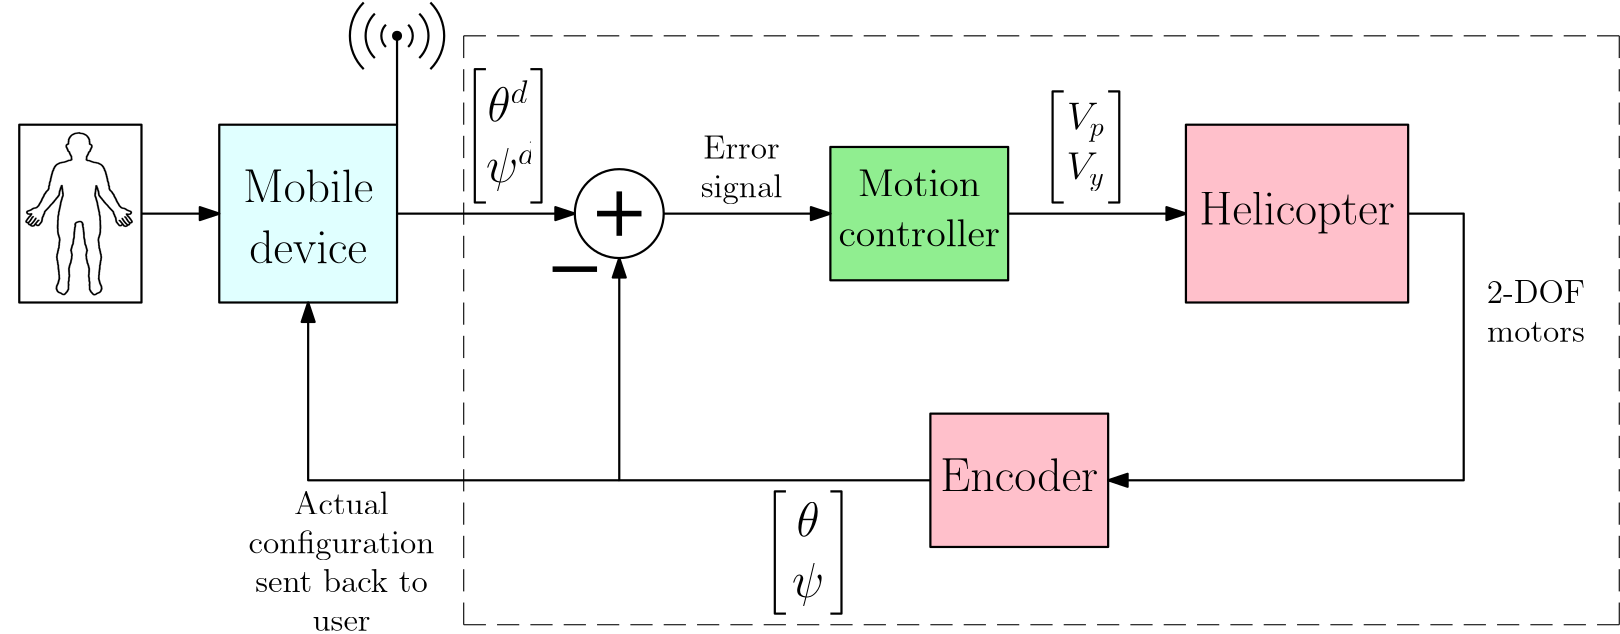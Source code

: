 <?xml version="1.0"?>
<!DOCTYPE ipe SYSTEM "ipe.dtd">
<ipe version="70206" creator="Ipe 7.2.7">
<info created="D:20181114183056" modified="D:20181116153949"/>
<bitmap id="1" width="576" height="792" length="24229" ColorSpace="DeviceRGB" Filter="DCTDecode" BitsPerComponent="8" encoding="base64">
/9j/4AAQSkZJRgABAQEASABIAAD//gATQ3JlYXRlZCB3aXRoIEdJTVD/2wBDAAYEBQYFBAYG
BQYHBwYIChAKCgkJChQODwwQFxQYGBcUFhYaHSUfGhsjHBYWICwgIyYnKSopGR8tMC0oMCUo
KSj/2wBDAQcHBwoIChMKChMoGhYaKCgoKCgoKCgoKCgoKCgoKCgoKCgoKCgoKCgoKCgoKCgo
KCgoKCgoKCgoKCgoKCgoKCj/wgARCAMYAkADASIAAhEBAxEB/8QAHAABAQADAQEBAQAAAAAA
AAAAAAcFBggEAwIB/8QAFAEBAAAAAAAAAAAAAAAAAAAAAP/aAAwDAQACEAMQAAABqgAAAAAA
AAAAAAAAAAAAAAAAAAAAAAAAAAAAAAAAAAAAAAAAAAAAAAAAAAAAAAAAAAAAAAAAAAAAAAAA
AAAAAAAAAB4T3JXrxdXOu3lbaZuYAAAAAAAAAAAAAAAAAAAAAAAAAAAAAAAMeYKPfzoE0rcc
kMfgNvEUxt90c2z2Qe8AAAAAAAAAAAAAAAAAAAAAAAAAAAAAACTVnn4oFB+X1AAAIVTvJrJW
AAAAAAAAAAAAAAAAAAAAAAAAAAAAAAOeKtKDogAAAGAm9Vg50U8HvAAAAAAAAAAAAAAAAAAA
AAAAAAAAAAOeLvDreZIAAACfUHTTT7FH7AAAAAAAAAAAAAAAAAAAAAAAAAAAAAATrxUSAnRj
H5AAAAQqsRMs+xAAAAAAAAAAAAAAAAAAAAAAAAAAAAAAm9I8BolK506KP6AAeIjtHjfRgAAA
AAAAAAAAAAAAAAAAAAAAAAAAAAABFaHqmfNzAAmVNkZlaPq+0AAAAAAAAAAAAAAAAAAAAAAA
AAAAAB/NFN7RXXSxTX6U0idt2H+gACYU8c/bdQtHN99nOeaLkme4mbAAAAAAAAAAAAAAAAAA
AAAAAAAxfv57PrsW97Oazsn6AAAAAAH8wubE9nPRH5JPWZF9SsgAAAAAAAAAAAAAAAAAAAAA
AAn+C1u3mSAAAAAAAAAB+Od+i54blkZfUAAAAAAAAAAAAAAAAAAAAAABictoZOegpjTgAAAA
AAAAABj8gOduiYFbz3AAAAAAAAAAAAAAAAAAAAAARqy89Fd2j4fcAAAAAAAAAAAlOf8AtqhX
AAAAAAAAAAAAAAAAAAAAAAfHn61ysuAAAAAAAAAAAAMfEb9zodFgAAAAAAAAAAAAAAAAAAAA
AmXp16iGwgAAAAAAAAAAAQu6TI3DO6NvIAAAAAAAAAAAAAAAAAAAABz1eYR0GAMdkZ2Tnorl
vqE/YAAAAAGKyusk0uPK3SplANI3fGE4rUQt4AAAAAAAAAAAAAAAAAAAA1jMwAy13wmbAEPu
HOB+OgJTSDYAAAAAANF3qbkwq2BxxcAPj9hzj0TO9aLcAAAAAAAAAAAAAAAAAAAeAl+bnXQx
+wAeOG0/STI5zx/U38AAAAACP2CKm+Sa2RE6JfD7gCD3jCHg2rn3oIAAAAAAAAAAAAAAAAAA
S6mc7FCpnw+4A+H3kBq1s0uoERpEb6JP6AAAAABKatrZhsfg7MSWu8+Vk2oAEBsGO0ItgAAA
AAAAAAAAAAAAAANM07B2MzoB5zXpR5LgZnE5jQTRbxMqaAAAAAAPl9Rzt0TA7YeaG9FzUoXo
jdkAP5zp0ZLyjeqZU0AAAAAAAAAAAAAAAAans0BMrb9e2EA/kL2rEmw0AEoq8IKNuOKyoAAA
AAABIdzw/wASkghG9bpz+dEsLmh5/QOceh5n+CrAAAAAAAAAAAAAAPxpBtU002nkzpG8eoAa
7k4EfToHGZoAc736DnQP9AAAAAAADWdAr0BOhQNa2Uc89AzvWy2g/MIvP8IpueVm5a/7DK6Z
YAAAAAAAAAAAHO+0ajTza8pOqKAD4kQosm6JAANW0XZ/MUUAAAAAAADnjoeHFt+mNyQAi9ox
BqtBg94AB8jTZjTvkYeqQq6gAAAAAAAAAAGCl9f5+Mxd5UKq/H7Gh75BTYqxgc8AASnYNFrR
lgAAAAAAAI1ZZ6ZraJ3RAADnm8T77lIA83pippW/ffDlcywAAAAAAAAAADXiabRpOzmjXLS8
MYq+T3Qi/c8V+Xl5AABDrDEbsegAAA/B+2s5IygAAGi71phjKNLKmAAYyOXPnk6J8up4I1/f
9E3w0f4+CoHx3bnXoc/YAAAAAAAAAGq7UOcfXW46VKe46nmtZiVWUwHv0XoE/QAAOfugefOg
wAADUZD9rkS3Wui5wbfmJXVAABq+0auafWJLWgABBL3gzzSfyVI80y81WMlH/R8D5dDePLgA
AAAAAAAAADUttHOf86NE91S2jDZkAAAOc+jOdOiwAADny+89dFjTdywxoVWhd0AAGtbLrxOr
NFbUAAAT/Qb8JHqPRXkIBZdi/YAAAAAAAAAAAAAAAAAABz90Dz9fz9AAef0YcjF/h9wHy+o5
+6B536IAAGr7Rqxp1ak9YAAAAAAAAAAAAAAAAAAAAAAAAAIZXtByhv4AGqbXqJplhlVVAOdu
hoDfT6AAaFvsbMzS9R24AAAAAAAAAAAAAAAAAAAAAAAAA1ifWbnw6FAA0zc5aKlom9gEDusc
oxsgAHOfQkGL79AAAAAAAAAAAAAAAAAAAAAAAAAAc83mJl5AAi9ogpXc74/YATb2fTFFOABj
o3deeDocAAAAAAAAAAAAAAAAAAAAAAAAAGJldB0sroAPzzpaJ4Wb9ABrM7tPOZ0aABAL/wA8
HQ4AAAAAAAAAAAAAAAAAAAAAAAAANDxWO3s2cAE1+2n1gzgAENuU1Nvzc6ooAgN+lZR/bpW6
gAAAAAAAAAAAAAAAAAAAAAAAA+ZAL1z70WAARih6z6igAATOmRk2Sha7sQA0ndsIaJVoZcwA
AAAAAAAAAAAAAAAAAAAAAABi8prRNbfHLGAAabrmW/BQgAIBf4gWj74rKgAHPXQvO/RAAAAA
AAAAAAAAAAAAAAAAAAAAxGX85Grbz10KAAS3N6DXjLgARuyTo2HZJvSAAeUgfQ3PvQQAAAAA
AAAAAAAAAAAAAAAAAAABzx0PAbkewD+f3AkR6Khl1AAGrbT8SRWPnPowAYDP6aaVZ5TVgAAA
AAAAAAAAAAAAAAAAAAAAACPUDQt0NqAnFHi5sVG1jZwAACFVzQ80b2BM6ZLDNbzpe6AAAAAA
AAAAAAAAAAAAAAAAAAAEy9/2xBTwIfcImVLNYDPgAAE8/H4+5QgIzZoQVLZcfkAAAAAAAAAA
AAAAAAAAAAAAAAADVdT3maFoAjtilRumw6duIAABNMnru3G2Ac/9Ac8nQwAAAAAAAAAAAAAA
AAAAAAAAAAAMVKahJi6ARyxw0pW0Y7IgAAErz/n8pRwIBf8AnE6OAAAAAAAAAAAAAAAAAAAA
AAAAABoGPw+/G0gQO+c9l49gAAAaPiN0mBagIFfZQUbI6Ru4AAAAAAAAAAAAAAAAAAAAAAAA
+f01Ej/RUjsAA526J57OhAAAAYCbU6XFrA1baRELfzr0IfYAAAAAAAAAAAAAAAAAAAAAAACd
0TVDB0eL2gAc/wBoi50AAAADFSmvwQ6Hfz+gEOrMRvR7AAAAAAAAAAAAAAAAAAAAAAAAPn9B
zxS9rlxYP1z/ALMYvdNLtwAAAAiNu8Jqu8c5VQ3ecaDsxj7j5fUAAAAAAAAAAAAAAAAAAAAA
AAAAAavrlLHn9AAAAAAa/PrCNd2IAAAAAAAAAAAAAAAAAAAAAAAAAAAAAAAAAAAAAAAAAAAA
AAAAAAAAAAAAAAAAAAAAAAAAAAAAAAAAAAAAAAAAAP/EADIQAAEEAQEHAwQCAQQDAAAAAAUC
AwQGASAQERITFDVQADBAFSElNCQyIiMxRoAzNmD/2gAIAQEAAQUC/wCxMyWzDalWz09ZSDnp
Jifh5q2uYTCsUKSr/wCBOmEDm0Nzi0gdWY7aGoERrL0KK9l2ujVpK1x6NgUakj1xJLUtjz0+
UiFERh8sThRWocfTZRKJbFaJdBL89dJm9dPhYaha7VBxEn1yX1Yvztj7602lprXbGEOiKPn/
AD87JR1Fg9g+3zQ1KXnBHzh00gdgZlyWd9gnjKhoUh9NlwZbU2P5sglUs/EhR4iPZPhY2YNJ
dVib5s6y5CNDZPWQfZtU3pRtJYX1fm7lEy7EpUvOcezapapBMBFzDF+bnMdTDHS3RJCBKRNi
6yxNkayObyRM+ducRKotKkcUfXcJHNKV6C3EH+dnxky4YuQoaVxnfjTNkJiRBzCyZXz9wh4Y
nVpxToXTdn1JZpsLlxvP3n+tRcwsNpvC086sdj86QOw4fqTZJ7ju+aWkAYKh4/Tbx7z6x5uZ
AbH2reuLJZlN+XznCcS7NDZckWmYv0+QnkPUGtzH8jA8Uf63ewuDEcURq7bmXoc8apizTmkR
bW2pUApEneUIzWoEYiVlk3BNacd9RAcCN6SnCE+5nG/DwqA7iRVoq1zxssW8HsiuPGcZx5B1
xLTZWa4UnhRDQ5r4SsYViyg0sIqRTOFeQuMzlQabBwtz4i04WgtFyNJjpKZkLx9mfw+ZHRUw
4XxblDw5CpD2ct+OLSekHV6HicT+MQipmwxb2R5fx1yf5YykM7mfj2lnlGYD3UQvG3V3Kp9a
j9OI+Pdo+d9Pdy4I8aa3yDjDeGWPj2uPzhFIcVzvGPL5bIRrrDPyCDHUwqy7lk14w44loTTm
+Mt8lv8AjHfGXd7cxTIuG4XybZE6cmDfzIE+Lu379fRhAb5N3bxyKd2jxZl1ycZhs9PF2kXs
x4ESfK6/3iryo44QamfUNFuj5eF0qVnDvi4+cKsmi5yuXCaXy3UZ4k+7ZHMNhsfbIyViZA2l
O203u3irBPTBgVSL1BXRcH0ulCUfMdQ1zLo73bk5lAnkfjqY8lQ7a83h1mM4oYWacS614ibJ
RDiuuPlyYke2NjaEcRAvdEcJCvu80N7t3cxiILjdRU6e/lspos4bn4rJbo3vEW8lh1ynweVF
0THOVDqyOM3efVOcysR7t3dzmXWkYVXwS+Sb02eB0U+ukMToPhp72I8MLD+okkJwhOizTkxB
1KazmfduH6fSu1+7de6BEpQIlZ6I8w6h9nQXgIIwwTq4hrw1znbkUyFws6H3UMNFZSyhMPAS
PhXCRzSdcjdKJ927RvvTpPNG28bzEVAlhtWmyQ+jJg5uJw7wjq0tNry6WKMNJYY0W8jzHaqI
4cenv5pzGN2PdsTPPD0t3hIrThaDYxYyTXSPXwdFohdWNqE3kTvCWqbiMNpcfjm6LCR+nwgQ
5ZOYlOEpMPdOMqsfqC/vOo5jUBSx5r0WgoIQoUh8QRjvJkMbc/fExPQGYr6ZMfwdhnfUCISJ
0Q3bIeRHZlSJJecHg4HwPVzd4BlIYxhj37TH5Bge7l+B6t41TyasWW09oukPeimzsZZ8FZpv
SDKlBxJnbc53YsRdU5+sB8xE7LwvHFUk4SF9+7oxiRV1YUE2WEUsfIrRjM1O2QyiQxnjFF2H
Uvs+AedQy0XIOFpoKF0A7bbiXA3UxWHlbbY5zDAprDA737oxxwKS5vi7JDKJDBCK8IICJySE
LbcoOc+qoWwnHzpsxiE3LtbnHLITiSq0GzE0HCSR0QVCdLT2GkMM7Z2cyzuMbse/ZG+YGpTm
6dtOjMEooma6KntOJdb2KxhSTwhY9+HZ5bKR9kiyVYzjOPkrUlCSNkix/UmRLLyxdbYj4Yjs
saJ0puFFfckGSQke2Oi7ZTvIi1trnGvgSG8PMV13kGtFpD85NZL9G7tzjfh8IOeyZrzkNAU8
5ARAIRpyfkE5z5SZAqzy/UGBGgp02mcqSRronA9jRZZPTCKS3nM74M7OYh9teHG9FoEdK5US
KpLGklXY0rM4RNH+qsXddkfHVh4QVTaYWcRLQ2/K0PuJZZg8U45pufaaT+h8G44xguM7boLt
c4XVJGGC+h1xLTTVmgLcI2GF0dSYW4Y+OTFxiODweKNaq0LqiOi4v5aG0uJvVpu7v3qDHKE/
BurWUzq09zw+k1GUPKwXuohbZTOJEeSyqPIh1jqGRsBkfH+POkohxf5RcgQkYBQKguY7I4k8
Wy0S8ySoSF0A7Tce7iW8NDPg3VviH0rOcwNN0h5UimTMuR9s8yRilC8ZJiHWiqocn5FrI9TK
r0JA0e+twsVeWyKGB1SJp71n7YGoS+c1XHu47t/wbl2mk/o6SbKZA+pK3GfUvj6UCVejELRA
TKgVIhiNKtA3pJVXJdZE+MemZgja3A68hbyX2p0DhRbSOJEitRUQBk0tNnTEuvMV+qN8wzqs
6srOR2+VH1rWlCVnRqFQyEWZ7FubysNR153aVpwtAtWIxu0S5USNXTrjsm2QOlm1mfibAPws
jycR1o6GiPOiCqFYWj4tlhuTBkMjLHpDjnSss8SQLh14ZkhLthPmrqQzlN28lvzToCmmtVj7
9rsBb6c1vnlnmarKUiXGkh5wmZifB1WfsdG/vqssRcQoDnpJQLAOyOnQHmzwdhx8OTnMMnRU
SVKETJkh4pOiN5aifGPD0S4Asm8MzFjyjE4o+2DFR1ITImH4rYwLAWUnoThCdVgzxHNdhcy6
ZGMMx4Xq7Jx0VJkZ12fsdHz/AKuoxASQhDZTokkelQHhY2YuBMNwEF4Igo8KeluuFisIdFhY
+QUBRZjbjM4U+iPPJuya424NTV52ViYCB0TWS+5vXZeH62yhLTPq2t4WFo27fqsnZKVn8jrs
YRU1bYAitZWv8kZDKTYCIkWWXljQsQevw03OEndcNrrTWwxH6oZUHMpMarBu+jUruntPRmHs
oSlCfD2PvuqQrKI9aRl03sdxxNV5WWDmqz9jo+Mc3ydk76lWFJ0mHeQMp6MqLbY6+mParPn8
HRv7+Tt6cJMCV4cGabRncEpH7e01/ibR/XTc1YwLpCMdN5O7R/tTZGHB2m19ko+NFnTwm2//
AB6bo/xzatHwwI8nZWuaFpknDU/Tbl4SGo39dtq74wrC2NJh7E0u2jDbfk1Y3pCZVGO6bvI/
xprWUCtt0a4SddfxID6JDnJj1lvmG/Kjc5kn9N17mCRyw+27t74lLz+K0Ecbx9Rcwgz5Sc5l
mFU21LN6bXnebht4Zibbi3xiKOrPJ0hFZjHPKFu1UrumhWcJS+pRQsnG5O2yNZeDU6Vyp+n/
AJT5Sz9io7eMyNFkdyyFpkbmT9GcYziSlYwxpOI6c35S4ScNDaOhWEaLs/jEWlM8MDTcGeWX
CPYfFaLRjODkKQmVF8ndlYzMrTeEBtFuf5pYG3yhOm7NYzFpT+FQtF3aT6qGd4fydjzxHIzK
Y8fRdGOCfXHeaG03d3dHpjGEQNFuj4dFUdWd/knF4bbY3Tjmm7tb41Le4xum6vcU+vN5aC6D
bWHhNQeS0W8kV7XTU4yX023KMBaNqtPfWMISxpjIw1YvJWTslJSjrdN17XSU4+m6bkhKS4nt
ekqnknPJGE4WKpndtN4d/wAae3wB9N2bzidXXcuhdOUYdsXkpDfOjh1OQjmm3L4jAlnEcbpu
jHHCpK85iaJbvIigm1yzfkyHHFP6M/bBBxMwylOEp02dvmBaU7hM3Qfd5IelJz9S8nZ05Qbh
v4kxdp19McTUo6Xyup5tLzLG6Ac0Wx7DYej4zv8AJ3bGOsr3Zdt2exiHSmsJha7aylouGdw8
K23j9enJxgT5O74/k1hfGF23R3iIVpnLIbXd2s+qc7xi9t4X9qj2byd3Z3sUxzKhm2493Cq4
hWu6q/gUn9HbdXeKfXGsshvJ3FGVCKO5nLO2543FAP3D67v+pSsfjtttc5hkfjKYHk7R2Kjf
77bvj+ZX+za7v+tT8fiNtm775Q61h4PSs5+p7bw3j1Uuy67xnPNqzfLC7ZyVS7B5Qt2ul5/K
7bq5vm1lvlhdd4b9VFzjEbf+U+UNuYaEVBrKzG24d4HY3D9dzTjIukfpbWP4xrylzd4RtIYx
yttod5xmEnKIeu44/EUhzHK22djkGBzvOgeTujyVz6yzhoPtWjDlk9g23h0RS+6bbuxjCqg7
hYnyTq0tN54ypdtCW29s5WY572D7nKDUpOfqW2yROqFVCXyCPkrU9loNSo3FJ0KThyyewbbw
4IpfddBJnI4uyvmM+Ruqt0Ck4/haMf8AtHsFu10vuui4Y/Lh18wX5GzRepFUyRwT9paZ0MCv
x1zDHsTGsvww8pQwpj742l3FzjUNnEaL5FxGHGycN0SQG2OM/hOcKx6sxbrXKlCzGg+zb4fI
IVkqmXH9KzhKTlgZxHqw5Umb5OdCYnMkau836EFXhT5ay4ejVcXmXJ9qbGbmRlpfEE27LCzE
nTpZaSOq7rnqMw3GY8qSCRJ62qm0l5hlEdn2y4tkm0ipyOMSJYGp/wCnf//EABQRAQAAAAAA
AAAAAAAAAAAAAKD/2gAIAQMBAT8BYR//xAAUEQEAAAAAAAAAAAAAAAAAAACg/9oACAECAQE/
AWEf/8QARxAAAQIDAwYKBQoFBQEBAAAAAQIDAAQREiAhEyIxMkFRMEJQUmFxgZGxwSMzQHOh
EBRDU2JygtHw8WODkrLhBSRghMKANP/aAAgBAQAGPwL/AOicpMLCU+MUlZftcPlAsKba+4j8
4S4ZlxVDWyVYHsj00qlR3pVSAlRUyo8/R/wKwiiplWhO7pMFQDj69p2CKzvpXNwNAIBblmUq
GghArFXpdlat6kCsUDJQd6VmC5KVeb3cYQELJcYGltWzqhLzCrSDy+4+5oTs3xvcdVj0CEss
JokfG8qYaT/uUDZx4sOn0DmCug7+X2pRJ1c9XlBmVD0jujoHAW2xRt3Gm47YbJNVozFcvTPW
PAQltsUSkUHAOLVrNEFPfSJsbKJ8+XnG1HXmbFfxU4GbSOZa7sYeRXNLVT3jl3JtgLmDs2Dr
hhymep/KGnXU8DNpSKktKA7oL2Tt1TZpWEvMKqk/Dlx5sqxXMZOvbSAJdpCMKVpieCefl2w2
8jPw0HfD7Vcwt2u0H/PLjqq0Kl5VCu2sMv6LYx6+CKE67+Z2bYff+jCLHbX/ABy4iZT9Fgrq
MPSqlYJz0jx4ItcRnNENNqFFnOVy48zz0kRbsZwzVoMIfa1Vb+ACnalStVI2wi0K5Ry2vq0n
l5uZSnPSqyo9EPS5OKDaHVwGTGhpNO2GlBAyzibSlbeXnWFaFiEKXhZVZWIqNF519ehArCEr
NStVpZ/4Ah9Oh4Y9YiXUs1OI7jel2RqrJUeyFTatZzBPV/wCT/H5QhI0oUpJ8fO9KornBJJ/
XZEt+L+48vEW8q5zUYwSysNI2JCQfGPpH3PCEtOUyhNpVLzUywgrspsqAjJtlK2xoSsaIpPN
pSOc3FuXcStPRywSo0A2xZaSt7pTohWRQ02NmFSIDbjrjn2EjT2CAX6Mo6dMVbTad56tPAlS
5VhSjpJbEFckvJnmK0RbUh1r7afzgJVk3KbVDGKTLBQN6TWKMOZ/NOB5ULrx6htJixVQbJwa
R+sYtz9WkcwaTGDAcO9zOgJSAEjYOFodEUXKNfhTZ8IJZccaG7TAUQqgOa6jRCWv9QxT9Zu6
4qMRyipbhsoSKkxaANNVtEA4LmDrL/L2MhQBB2GDNygo2NdG7pEfMn1YH1ROzo5RTLpOe6ce
qFzbg1M1HX7KUrFUnAiFNoJok2kGGn08YfHlB8pXaQmiR3fnDTCOKMTvPsyZoa7WB6QYmWSr
AEKSPHy5Pfe3Jw64SlzFCc9Xs7jC9CxDZXhZXYXyelra6vwiZeI0kJH67faHsKBdFiGHRx0A
8nMt1zUt1p0k/tDONS56Q9vtEvM7PVnx/OLKvo1lI6tPnyc+m1pcsgw22nQhIT7QsjS2bcTL
Vc2yFcmrWeKCYZC9qravH2l5nnppDI2Kqg8mzSlGmYU9pi1zGyfL2pIUaZOYx/q5Nl2AdYlR
7IXMnWdNB1D2ouDVeFrt2xLOK1rND2YcmMe784lbO1NfapZzjBRTB94eTHRTOt5NI+ENMjiJ
AuPvClUIJHXDSzMOElYrncPMOt66U1EMpeeU42tQSQrpu206WlWoelToItjkxBGIM1/6uolk
6XTU9QhC+aawDvHDTNdosxUQy/tUnHr23Jv3SvCD7o+XJa8fSuApQPOEqOqyLd0IT9EmyYl6
imUZSuJZxWsptJPdwwTz3APOC/T6WwD2ftC2q56F17Li21aFpKYSVaWXLKqbRthLjZqhQqDy
S4+5qoHfH23VUSNiRGSbNonFSt90Wji87DFBROSoO8xKKpSiLPdhw0u3xlLtdw/zE2mmIcK0
9gEZPY6ml1c5L0tpFVp39MfN31H5uvR9k8k/M2jmoNVnp3QqaWM53V6rr7g0oQVfCGK7Kn4R
Jfj8osnQhwpHj58NLNUwSi13n/EMJOhVqv8AUYlvv2e/C9abTZZcxTTZABPpms1f58jvOlQT
ZSaHphLbhzdZUBKAAkYAC6439K8CgDo2w87TMS3SvSTDGi3lcO4w774+A4Zr3I8TEoEaMmDD
irPqn7YT0VrCHWjaQoVBuqaVgsYoVuMNCtnOya+R0SaNJz1+ULm1jFWajquqcdUEoTpMEoqQ
TYbT0Qloa+lZ3mA0DmtJp2wyOMv0h7eGYmho9WfH84U0o1U0r4fqsfPWtKRRY6N8Kk3lAJOK
K7915VmthzPTDbnHGavr5FUteCUipj+I8rDohDTYolAoLok2VZqPWde6ETz+t9Gnz+RWHrHq
U7YoOGmBSpSLQ7IcRz0QpKxVKhQiBQktKxQqBbPp28F/ndUUJq61nJ84MurUe8eRS3pW/mDq
2w6+U5qE0B6btUeuczU9HTFXK5FJq4rf0QEpFAMAImXK2SEGh6dkJUfohlOHWg8YUhsE2Sh2
wrvofkUyrW0pO4xUpIUk2Vo3iEOtmqFiouUMLspNGnagdFYbeb1VivInosWkZqOmGmiM/WV1
3FuumiEipgDFalGiEboQzgV6VHefkQ2FUK3NG8fqkTD+0qsd37+wO00OAOD9ddYl3VGqltpJ
66fImbYTVSBRwDdvhEm8oZFWrXYbrU2hOIzF+UKk3FZyc5HVyGsD1juYnzguuJq2yK/iuVOi
Cyyf9sk4U43THzmZHp1DNTzR8sojjC0fCGyBipSie/2CVc4ykkd37xL0OioPf8pdaB+bqOB5
p3R83mD6dIwPOFxbToqhQoY21Yc7xCHWzVCxUcgqcdVZQkVJgWUmxqtohDSvWHOX13PmbKs9
WLlN26Pnj49Gk5g3nfcWAahCQnqiXbGxA9gae2oXTviYbrqqqB8q2nRVChQxQKIIzm17xCHR
r6FjcbiJxtOgWXPKEyL5p9Wry9vtzLgQNnTH+0YQE73MYsLWpddDaBh3R85mh6c6qebcKsMs
rBCYopRprOLhLTQsoSKAXHKCpW9ZA7aRQaPYJjCpSLQh5umsivdcoMHkYoPlGdUJrZdRCXGz
aQoVB+UpUAQdIMZRoEyxOaeb0RZfSl8bzgYCHhkFfaOEAg1B9qKlkJSNpgpl/Tr6NWE2quOa
EpSNEW5uj7m7iiDkGW268xNLi33dVPxjAVccNEp5ogNN4q0qVvNx50ithBVEvaqQDb7h7C40
dC0lMSxNaFVjvwuqnJYekGukbRvj5vMH0C9B5puUOiCVSyQTzcIW/LqyjI0jaISy6nKS47xF
Zd0E7U7R7SaWykmiGxAVOOBtPNTiYpLNhNdJ2m8tkH0TJsgdO2LbuMwsY/Z6Lr29z0Y7Yfc4
obs95/x7E6unq37YHbWErTqqFRdM1Lj0CjnDmmFy7yqra1TvTeUtn0Dh3aO6MotGYPpEGPmk
0tTloZij7R9tlWHSIxbfB6h+cIaVLlCVmgVardW4vVQKmG1Walx62odtTeR70eBh/wB55exY
DS2CYlfdJ8Ls0izaJbNB0wkK0Opyf67rqnHDRCRUmLJyqBzlJwh0S68q6RQCyaQhxIzWgSo9
lPaE5cEKToWnTAUiYWVq1UKEBah6NnOPXsupbSaF1VOyHZtWzMTelmdmKotH6RRV7Ey7sUin
dDFdKczuvLCcMcogww9z0A3HGVaFpsw4y5rINDCXfnibCsRZRWA0yOtR0q9ocfdOakRz3l9w
hEjKf/pWLS1w444txTFNKjtizaFrd8q0g1Q1mJ84baOuc5XXe/liJVKdGTHsTTnNcp3w8K4B
zyvNTieJmK8oclVn1ecnq/XjcdBXRKVerIwpCP8AUZFJLozXEbYSw6r/AG7h28U+0/Nmz6Jo
49Jhc9NYLUmvUmKgZzqqAbhBIACGk4DeYadtErt21no+SphlKsUl2t/+WIlvdJ8PYh70ecTH
vPK9MNq0FBhGOlJ+R7I+tsGz1wEzDii24bKrR0dMKdSn0zWIPRCpd00be0dCoy7Q9C6a9RjI
uH0zXxHs7jiNc5qeuLTmLTecqu3oj5kyelz8oVOOJ1sG+rfAlmjVtrWO8wucmM1SxaJOxMHI
OPJBOY22YLk5XLBo1rDZIqEAqvvgnRQDuhtvTYSE8BaWoJTvMUM0OxJMH5s8lZGzbwCiOIoK
8vOJtviiyq8UnQRSGa1ol2zDZlCU1OcoDRAl51dq3qL6d0Zdv1b2PUYyThq61mqrtEHJiy2r
PbMFDlLdLKuhW+KqGc2qysbxCVJ1VCo9mKGRVaVW6b4cbYVYtaQRBKicmDVxcCWlqB4pokc0
b4tug5BGKjv6I+ZsH0aNem07o+ePJz16nQI+ZMnDS5+ULm3MMoLKB0X5nrHgOACW6F9ejo6Y
+kfV8BFXXW2zu0wnOotOcladsNv6CcFDpvzP4f7hE51J8763OI6baVRVdMonNcEWmqhlecg7
uiFS759OkY9ewxUii2zRQ3iEqZVjrIO47oVZFlYwUhW2LeTGVXgEoEMtq1koCT7O9YbTlxnJ
NMYeyQBtilFbDvg6VKUc9Z2QiXlfWqwT5qhC5hJWitSN8ZSWUC6oUSjmxnk2BnOKgJSKJGAF
+ZpzgPhwEza2Ksw0iWoW7NQrndPyMLs4hyleyJiWOj1gvzPZ/cImx0J876mjr6UHcYqsEWTZ
cTHpnAoOYt2cTWEPt7NI3iG5uU9aE1H2huhQpVB10GCpKc51VEjdAyDSQqlLW0+0uKbQG5g6
FiD6xlXOToMW7Lrx0W1aO+GWm1BL7elXO3xRSmgnfWA0jE6VK3ngJiv1x8eAmrGio8BCG0aq
QEj5FqP0akqHh5xOb8zzvzXUPGHh/C8xwAflbOW0KB40WSxZ6SoQ0qXBceb9ZTjQWmXLKeao
VpBOKlKOe4dAi22FKc5yjyO+V6omDX+rgEId+kdzvlmGt6ajsxhKRoWkg35q1osw77k+I4Or
zLTh+0kGKISEjcOSJnrHgL7ixpSkmGTuqo/KsDSRDApjaKDfmfw/3CJs7aJ8+VJnrHgICkmo
OIvTK9yDFoaEoNbiVLGq/iO2/M/h/uETnUnz5UJA1kAmJVSdGTF5/s8YmD9jzuTJ/iVgdV5C
dpcETLnGKwOVJeYA+wTC2eM0r4G891p8Ym1fdHjcmOw/CE9V5pkH1aanths7XM88qTFE1Umi
u4/lC2D9MMOsfo3lg6VqAETn4fO4/wDh/tENqSapKQQbz7jQqFqonp2QlCMEpFByoREuCM4O
ZM+F6Xlv5h8PzhSyPWOEg9H6rcbWE4Lb07z+qRLkYWBkz2XXXaVsJKol6ptBNVfDlZlaU6z9
unbW817oeJiUA+rB78bks5zV2e8f4hfQ6fAXZoDTkleEJB46CkePlyrMOp0obUod0NFOhAUo
91PO890BPhDLY0IQBctV9WsHy84m01zQpJvS1pOcHLBHXhyrOe5X4Q77k+IulR0CCRWrzlB1
QBuuTATpGd3QthWh4YdYvf8Ac/8AfKsz+H+4RNO8ZKQnv/a7MlJoSAnvMOPnQ0n4n9G7Q6IU
E6WXKjqvTNk45S3Xrx5VyHGePwGMTblM02QPjdYY4ylW+794eepi4unYP3N639agK8vKJVYN
cwJPWMLsxUabJHcIafToWmvKjCQcQjERL2eMLRulP1SQmJVIFMyt6XdpilVmHWdqF2u+7LPc
bFMJx0LPKkzQ1xA+ENso1UCl1p0JoHEYneR+hEsdws916Wa5yiru/eHHqZy1U7BdLm1og+UT
aa4Zpp38pqWs0SkVMJNk2Xn7RT0E3pZ3YlZT3/tDjRVi2vRuB/RvNNVFEIr2n9CJVKtNm13m
t2bSfqyruxiys0yiCkdfKc37pXhBJGq2SPhect6SpNnrr+VYnfwf+r0z+H+0Q2GvVhIs9V5t
tGqmaoP6uU5rqHiIfUTnhGF5r3w8DDyqZxdpXsF4EaVtgn4jyiT9yjwvP2FfS1r8eU5sKFRk
lH4Qv3R8RelWgreojw84tV9Ysq8vK8w5xVN2e4/5iVJOITZ7sLxQvVVNUP8AVym60eOkphlH
GyuSUO2l5QrqpAiXbTsReae2tqp3xMI2JXW689SuTQVU6hDKtJC8qo/HlR5fGQ/lB31F3GHV
IxStyg6YCRoGF5+vFoqHmycVowuzaqVzLPfh5w8qmaGqV7Ryo+SNahHdDTw46a3JlSzS0goH
WYqv6JNsddRfW2vVWKGEgrzWX6FXQDdcQdLhCR4xNmmGb58qS52lESv3bjDO1S7Xd+8PO2c5
S6V6OAJQKZRIWeuJVQ+rA7rkr94xaGlSzXlSWP2TDHRUfG423zEeMMA6VZ3fwEs7xcUwUfVr
IuSqOswn755Ul3uaqyYWk6EOEC5/LESp+wOAZG9yH/eeVxpvmor3xLgihULXfypUaEuAmJpr
YCFd/wC1xB3tiJT7nAS/34dO9y4sU1EhPn5xLJUKENpHw5Umfw/3CJz8Hncl/uecSv3eAlvv
GK71m5M/h/tHKs2k7EFXdj5Q8NmSPiLkq5xsUw395XjwEqNlDDOOvVVx1tSsVzGTr205VnPc
r8Ic9yfEXGW66qK0iX+1ncBKu13pgJtVsKI6rn/c/wDfKs2o/Vkd+EBX1aCry87n8sRLU+rT
4cAlVMQ4KRMe88rjeW0tvi12K5VQ3XFbmjoiYf2k2LjtOJREMJUKKCEg93AfzBEy1tBCrjtN
DnpIl3CalSASenlRptJxbRjDFNK843CheKVTdD/XwM2lX1ZV3Yw57o+IuS7+01RFi1UoUR1c
pqcXglIqY+0+53D9oShAolIoLjy0kFSH7Y768DNqpXMs9+EOq2BqnxFx2gz289MFlRzXhTt5
Tcs8chEPTBGoLI6zdKFiqVTdD/XwM2FaMmVd2MOe5PiLqw3hYXaR4whfOAPKTKd7kPn7fld/
7n/vgZz3K/CHPcnxF2u9AiVV/DHKTlNZr0g7IcZKgEuJ+Nx1/jAUT1w0quorKrVwL7Q0rQU9
4hKligBybg6IqLjoTiSvJoHwhpkcRNOUlIXilQoYzSQAbTa4SiZ9C7vOqYBSag7R8nzdn1La
tbnGC64mi3jXs4LLJGY8K9sJll4PtJ/qHyEqIAG0wtmRXbdVhbGgQmYVg0ya13nlTJzCLQ2d
EWpJWVTzVYGChQUWq5zZ2RkpJKklYopSxogTDyfQN6K8Y8Gtl4VSr4dMfxGlVH2hAccKg7tb
AiznqB1WkQFzq8kOYnEwlplNlCeVsosFDvORFXJlS2+bZp8YS00myhOAHCAOEpWnVUI9JMNB
G8AkwcnVbh0rV/8AHn//xAAsEAEAAQIDBwQDAQEBAQAAAAABEQAhMUFRIGFxgZGhsVDB0fAw
QOEQ8WCA/9oACAEBAAE/If8A6JShWE47gZ1EsrT2j5p6xtBnupmsMxacEZUQM2rPRHzTnigB
5UIklx/8Da6m6qTqhd8uBwo0y15nRXayv+qc8aRtREx1UqVtY7qU8B8Y9jOnuxGM9jhQEczp
ud/r8/aeDFZFRpxxGHwBXfYdau/aR0SLcBk76wUP4L5evlpETX6etFPkhJg/P4B4zxH0a1Zq
e8th2j14yTXRaOLQPwAVeLiF5prrEx68R1vbgfwjsAT63Kipcg1SDy+umjPM8HX4VASiM2PE
x/C7AWGbOsPF3YgUZ7VmcAZrR3+uXKUCyLfQiokpIRznF/Ec0FzgC9mGE4UVcSm4B5euF9QE
3+B8UcLKUaYHv+LUcHdC7pbnTIOa6oP1v9cMWV/Q31JiD6nL8RrRtJm5/HKoxeizl9cJYGFn
WLPWphxtpkzN2FS8aGIcz8FwJs8vYrItMYXevBBAQC6sJ5+aPBi29j3O/wCCIaR8y77UOADN
JvHr1p+DOjk9aI9lbtg/d1ASCiRNrHAsNXIpgzT9MWgAAsHr5Qg5HCnyVDqSXcgeNpt43w2R
5oBt3hFv38f+AF3KaZKebM+wbSDWbaCkeVdn68JNgf8AU4VoxMDzFMKuIjL2FMUkZQXLoG0Z
Hg2UJUY5tYckLJwwjVy5wNtxFa1cUvDj6wZQUqYApREN13UgEeLuzbtT864QugvUprxlPTVy
8UN/k0oBgB+B63StXnFSWa+JyuVWvPB2Oit9LvI4jWhX/G2p1HD/AJufqlvdgfJFYNBYR46q
h9KIc7SpZSfUNqtQ0AgPyggCrI1CxvMyOsKdKOGdaCkMyruOTR0RLBIaCSiEiZ+ohFQRkU/V
bAvB8tJgAwcN25+nZqMhI13PUz0N1GXOMMX3b1EMZFuH+xU22dzCy791/VHYWRglRigZjGJS
G2nd2Y6+oXAUZgQJO6r2J5Qev60GApvFHn3q+OWusnh6eBDFjiWO7Ruo3ex/f10GiBOjiPWm
4TpFphov6dAmAOV3mKYMh1nYl8P2LGi94ku9RoNJDoxf068XwQiexQT2D6OEfsRpFnkFJcT2
U9z05NJcCGBWGFDkfsWJQ/Y+azUYG+Y9/TSSQSnApW8yo5xd+zqeo45VPmOyfkPTbrgTgQea
mcvW4937RiIQLQLvTVKIF52QeXpQiY2+2c/tRZfjQ8POmQm7Ti4nafTERae9QQIJfFu/tNu+
gEn2pzcw8Z6ZdAs/cwoMGdFNhVRMW5bvT74qKGXT879wtNGh7wLciTTZiIoEGmD5oQpmWiQP
k9Mdu4CZmzlJ9rc46VaSYY8Gty4/mRgsQ5sUkERLiUSmw4f7bH1eumE7jD19LHeGowinhWss
bYuAd55bOSi8TH3rIAlyh7jV6XiUj8whBGd0T7KHPshzBaYywRvBHh2MZSHBIpumXoxiHEmi
0lAzPSc8EQYrIomuEY7gcCpyFSC62Gw1B5LxdF+KmFl6VrHcoCPcP4fmW8yRwgfGsSsyap+a
1Xi4lz32WgaxcRMm+KcFFjz+HpICdCTZ+LzUSc0TLh+XZbCBuSaCGk8//m2O8lbeS/NiNMu+
D20WNg70hTNz997tlBESRyoIUGLAsz7rVv0AeOaPR5XAk3Ld6JflL5oUN1YCANmag72ay6Vf
zVugR2GsQ7hFz2/QRoxEBOjVJe600zhcBIi7RRoYIbMYOAFTruRFtDZ9HJNgcDJ79KxbeZ0Y
vXxsjeaUyocxfFIOtRJKqs9aNGU7vaOlSrg83J0j8zaI8wo1hTDR3O9EApMLopcZvqN7m2nf
FfuOPepB2YtD9nn6Kp0g24p6l4O4y6FRSFLcbI3gphg/FRC2UuQGEv8AJhvwxyoR2AIPzCir
Da3VJo3Y5I0eRhGY0afwUu8q0FsWbpzbNzQ2sYydPBSKDDvkcPRSSEgHLM8dauByzk/5Oy9p
ku9XJV0yRPJq0WgcDAKh2LNJW7kqZllW/AO7+craHfMowcl5R/gtq+ztK5wlziopwtsAQJGz
UdBM2YkdqbqTndu9DUBWwUaKSe8ebUfAjm/scti4Voq9zIsDofNTDwHwX7HL/LbBToBfNEHC
I6kJesOn6E2AGBvs9lCEIM1Ce/8AmpdgHJyfcKvGkPNXidHZ1dENM3k51DkRFzWJ1vz9DDOb
upLunkqw+BODk93YBEAXVypMpCGbq9qsOfKLe/68rYU3MDw1DaQNWzwH6B0xPwQnlRlI8MZ/
J/iCQ3KUsnH1HtUZV99a+xaCEUcw4WJ9zzUEoW3PoJPJYZFWpph3b+7ThQZg1fyDYj84Cw+S
rj8J8jwPOxhshaolO9QmZoMVJ/QCAMczj/gp3TA6ST+f6eeOKOuGLbQaass7l2JuUkDIzfd1
Y8Jew4/b98aw2GfAUlAFtInkJFCza+EMedRkUITK++xJZBvTrwKUMJnYh8tGpghsBpwAzoIg
gEB+gZ5gQZQ/9o8eX2kv7sWryl+W5pXEs7x8lBxgBmf6OBoBIlNpwhz6vZogGEHkz4piT4Mj
50TYEiNn9q6BBSArnL3A558qGZrLgn7eglgYy5wzocZign02HBsYGKyCpasQMPgKuQG9fFsF
AhsM4JohhEkykTvH6KuooTKSKlCJQNyHdNnAV5J/2FXgzXvtFY4f6CAKsjnWacZvaWpgV2uH
7lThgxGfpurV+7bjH7OLw7SGltaYx6L8lcDvTtpYt+I7Tc+MOd1tyqBRya+77NpYfvO01rXb
iD7v0s1dJpa7U28ibUdmAXBOd7NQduKY/wAPc2W5el6bq29+sqTUK2nBv1OdS0El4iEoudv2
MEY2WHxJWHbYTE0LvnOzhJGyq0J4RU5nQZHsJ25hJs/i/SFoDFM2X4r6fTs40g6gJO4Vj6iW
ioneHPZm0VpArg+k8Fe1DlpvxmbJEV1BFxDz+xnt0YJpTUqgRXVUiDlT4SW+yPflswkRRN0E
vtWWbrsX22njZFvypAmG+aYe36XsldX9p1ShUu98RtMbC0aLJ3qaIlHimxiW5c6t8JqutjI0
jmlb5tjDV/YhoSuLkU71+AewU/kR3lOfa1WFTKkd2a80F/8AcJOzf/XgrfOPf+hy2mwJseVq
aKC33k+/6Qy17TWD8U5k2BpZtXeQR6C3dV6lTGF83icnYIybgEsv/aPm0PR7nii7WjPnHv8A
sruln3tQOMpk5XFpe6PyQdCoAzekHFaLikI2C3OGX+IRIC613kTXnb+rxr6XR+l97pT7G5te
MtEJGmPYHd9v8+oOW71E25tfNJipxMXMe9SYAScMjr8VfxKh1ysaQgry39fVKvRZ0oHJnzcu
aiiW90y091PfrHdVJj4kG38avZDkBh1+KRIGIjGWGLQGKE4li076PkCNaz325JRw4h81evEm
sEfgbCmKwFPnU0vqEVFr6NwOTf8AAqxD3Ch+cA4snsbWIKlSrFxjGKOYOSlDzKxCHecaEAxV
3fmjMBQcg+1NKLgZbuTUYhwdLAeaDQEdSfJT9yBNz+tB64HGE2OtXhtaZHnhV4kjb8OLVi0E
rTYHlZ6CN+3YPgVlYoL1OdR5UQprl7qKqXOG718fnnGfwa4HVTAYzD6BRJNyyzjQc7mQUZDk
gcdvs/wBKHyJNrmcmjQPjV1jRqKCELN8KFQRFmZGp4ZU4f2ow39hVIBbbbiqR7JjKu9qoEfr
221BEkyneVj1WyDDypQmeCsd/wAVGwBJnvKOr4th56IauPW83VGENM8cWgtBgZG2bv4gPwJT
y+4LVZ8IGq/V/jlJidMq3btT8hjcOD7bfZ1DMyt3+W3EsC5o5qA8zq3QpLXIxV2HDlZxUCT9
gMaCk/Fn00ahZGxsMDtUQbkj3P2bgHZATvMKSIJaZg44NEg/mEc1qEd0qWTmrjEbe0VDNlqP
wWsrX4ORNBre7zQiQc6AQf5PrPFU+xUZdrIa/dtsTJ9jTaBT+AF8QlIhk8aGQO7PNPlUTgcw
3U++a5ZOeFC2+O7PirQzi+Thp6PIDJ8H4EkpEd4mX/TZYeYWO5SZdjCfbbx9HlkjvWCy/GY8
owXDrQolwCD0i2Lb7DVJxCg+kvon/XxEQ6U8hMBykTb7Og5YRIdy/A9Usq4nA5DM2oVBQE77
VHS/81thGGbxtiJEJgb/AFUSjAcWNz2pcJg9CNrjGPbQ5abC2snRS+5tKRwY1gaPEuF3BPu+
qFM5lyWp719gET32vvNNHvj7OmwJTN6xa7VtGnYJNp/gq4edk6HY9UcsUHdAr3UI+u4r42i9
xvPZnwNd3sfa0ChBBmRtKCBi0AOsUW0EWgeqAwCJEOdYeuDlMvztQGCFU4WeaQo94AA8mwsS
CnQKeKCJKE32/DsmxBG6wTWJRJuhQ9Y9VWBae5PCi522nZyKscDP0nHY3gPcURNyeysYlCBx
0KzPGnqoKAmTqJoBp3MkvIbTCVQRutpz1BrnBsZNWfWZoWmwBooz4Noca5mT7M+qsJGPk7Wt
1YCWhvsBjGA7VuJRsYeadSaNhHmrxPrfaQtBYTBuCV8dkYwhyB7LWlBHNDsbJmIohHOuQrGc
R1NphvCDQw9/qpkQhOCEusU4LtWqXeTZIeZXwAn1uqWEXpzC3faJESyXE/h1pWimHHEdzZdE
DjBF7VgM6OjmeqDZXbiWoPRJxFdmCS3uPvQmlhRq3fO1OlNluT+V8A4H82TRY5d5jUKug8PV
DtB4isNEnZDnEAPiiPkS9RPbaxRncFkUnqHyfpjOyz2Du+U91aTAepkkAG0CrzXOivbaafuk
4JrdAbGhSd9pB6W4xEv2KY8joIOzsyF4CNRDuVLxuTuE8PqbBVj59BiVZoyPC7QhCMnxPD8D
joz4CG5btsoIiSNDRBi3EfU3EVUjDFOot/Bt6wgElagi8u0K8bz2fAK+s07RkmiMZK/L1PBl
A3iTubczU49PFRyUobdhtD3iwcUXwokyq3ISOwbU/wAq4T6nNhA5zIrBseZS7WJw4Nafej2i
BeLd87R/B3/wU7GwBxP5s93g0jT6nkCbusdfVHCCaH3abKEVAYtEC2syTFWnRBtDesJG5qPc
BGsP92cxBVjwqQtCweH1SOkcWIHs1EfBW5OZsYEgHFCCj5qLpwA89tsw5bwmpiDl9V6TQiCM
jseLjx+FXzTDO/1QYASZdb19Pe7HsMwCUc0IfWA91/BHtaIxD4pA1uZ1EPjY+r0Kh5Da1w9U
5Su9PJ/lWwkfBLOsv5WAqPDKfwTTwTccaONZ6hfYwfn4yjG9Xv6og5ZG4knhqDrqAD77BgOv
u1J34KL7QGjd+rNhIe19rL+U4JCLvSdo9Ug/O5cueUqERd3Amw+oiWnK3PwKzqvFKKwsdDYh
eHO7UO4VByYeqkdvsIDZro5+/F/B99pREWMvtsd76qGBQsutuhpLNk3nzuwFvy6Vn3pLL+AX
Xb+N8lCglLgXj22LxxBZFvoR6r9drogVBQN+xmUpmaJf5QxFYK5v4F0GF0an6SF0Y+/rPwAX
o3yoHsCW+TYPs8aIoAwjg/AtpTzSRrsHhsTkVlu+4+qkdEnEB94oC8KNwE+/bYMcYEhnB/aS
8GHJB+BEwTCvRp0btVI9tibrAG6ce40m+3Yhfv6pIEsOitJxYGbVdgNpAtR/CmkgttRDuU2P
LYsLNpDhc80SuOGhuepqZLtoBLStBOIve3hUa5C0DYbMGC5P4ZSLi+7jTh4xcX4HYK8D6WPa
aGIo3hw9zp6mW4mHc4+KGZid6nbzsz2ALUfwpN4W2oh3DZptyHCpno26MFR2QRukk+pOFhe5
DREq6dlh/hPrNe1Dj+zvSK4vg9Sn8M40xdppZmKC4ly5L02CtlgubwpupuTcz3fwsGA9clCl
pILylfok8qQCSNxNjBw2XwYfd9YJIepQkkC1GjhvI4m3Mp1bAOOccudCUFIkjSwS2KOGJ1ju
p4U96MCXjh7v4kGLMJhHH2qTAEu4FpO3+DkaVIApxlxCznDm0SKLuvA9/VMYZlYK3NSB9SB5
4NWpTW0tTRpouAiQ5F+9KDmnI0d5+MYoMYushvoXJEgS3wJUIB3VZ44RUPSOOQ5Z8aIkn+i4
FHuFAHqzlGxaJ4lEDBwyPVRShwMvyTjHzRudSmMyV0Qt5p4wHio0ND/48//aAAwDAQACAAMA
AAAQ88888888888888888888888888888888888888888888888888888888888888888888
888888888888888888888844888888888888888888888888888888844s88088888888888
8888888888888888888oU888088888888888888888888888888888888888A08888888888
8888888888888888888g88884c88888888888888888888888888888w8888488888888888
8888888888888888888oc884o8888888888888888888888888888888Q888U88888888888
88888888888888888w0sc888Q0w88888888888888888888888888sM88888888088888888
8888888888888888c88888888888c8888888888888888888888o08888888888s48888888
888888888888888s088888888888M8888888888888888888888M88888888888888888888
8888888888888888888888888888oU888888888888888888888c88U888888sc8sc888888
88888888888888sc808888888oQ88M88888888888888888888E884A888888so08IU88888
88888888888884U84c488888880Q88I888888888888888884I880YU888888sccc8sc8888
888888888888gc808oc88888888s40s4888888888888884Ac8ks8o8888888808s888Ic88
8888888888Mc84E88k88888888sc8o88ogU88888888888gw88888E888888884088o8oY88
8888888888QYYs888088848888oc88IocEQ88888888888QEQg8880888MsU88oU888cYY88
8888888888sMsc8880888csc884c888MoM8888888888888888888Y88808c88o088888888
88888888888888888A88488888o88888888888888888888888888I88o08U880c88888888
88888888888888888Q88o08I88s88888888888888888888888888488k88U88s888888888
88888888888888888k88Y88s08o88888888888888888888888888s88E884U8sc88888888
8888888888888888oU88w888c8sU888888888888888888888888o888E888884088888888
88888888888888888888s88oY88c8888888888888888888888888I880888U88888888888
8888888888888888808s8888c8oc8888888888888888888888888k88U888Q8s888888888
8888888888888888888s8888I8o88888888888888888888888888I8oc888Q8o088888888
8888888888888888os888888U840888888888888888888888888488s8888o88U88888888
88888888888888888coE8888808888888888888888888888888888s888888c8888888888
888888888888888888888888888888888888888888888888888888888888888888888888
8888/8QAFBEBAAAAAAAAAAAAAAAAAAAAoP/aAAgBAwEBPxBhH//EABQRAQAAAAAAAAAAAAAA
AAAAAKD/2gAIAQIBAT8QYR//xAAsEAEAAQIFAwQDAQEAAwEAAAABEQAhMUFRYYEgcZEwUKGx
EEDB8NFggOHx/9oACAEBAAE/EP8A2JB/jBXjulsUASC1k/48KbARCAd8/jFP22mxjMBOIQiz
U0q4INmZpBksAT2qHMUSUBIjIn/gLi4lmQcNjQxdi9LBoH4kwKgbMWYMFQvkWwK4TeQ2rBVy
jctu3mp/osFdxJ5phXTKjsfEUSBJCfEw9r7VIgrEjN5N2X0amdEqeQWVmGQzPf4wyogLYGc1
TtdyofLHYAsXQB8atBuvlzeL5qMexgB1ZrE5clZgwcbRhEDPykZTCg0m2y+Xv8i8uS0yA7hL
hSICbsVADuldYNPQSMfDBYBsqcnShx5bcRhPeSe/v16UJcUGtFPIQehbLjcRAdk+BV6kLhaZ
v9+P3lndiXgjx6K5VydEM5Gc0kYyihlweb30heCrLwgvLkL52tIKaKACUDMAMT6IwDylQQOa
kfFjKMGGXTvRhrdLHxPIf8cH3zMfb/1UBxSbAy4Dbkm930m37rWMM4WIgXCsUZrqIaWm4098
cMXfIJvKUBRFDgCibQY29K15vXN+0+TKpFRMuhZ2LuzX3wJKOpMA8Q80HwRWILENpXz6TuJm
ZlBbvNEpIlEB5h3CDj3xPxlkNeCDxTx6MzbpczSEYcDEqOebpJhNxPQDuGYNara4S/DhUF8s
OyXsEScnv1ivQc25oACaW35W4jEDa52egBephl/Gaucn5MGE24AhBaZffkQkzCY78AHipr7r
k5N7Ym4orSkJEcE6r0N2IyuRQ5qeDECxV13wN0omQEAYB7+SZQ5QFG4veaUAGrFkrgdVqo0c
UIdr3gq+NjpkSO5T/wAAMwmBLun/AA1i+AC0oo2+x1E+cxI1cvhopOe+ioCqAXVpxUUjF2ks
PM7UrzuCzdqvg2oQhzBh5sED4KlMDqYIg5wCdupqhWR0AXTSwtRIoNxpLYF1tMbVJvXCffhN
x4qEZISC9BiPf3hqGDQBKq4AZ0KhtYmdm57xVru6LcSSe9GuagkrcQu40Z78so8bFx7pV2il
lpxBgOxOq18XhHoSGxBfVUlqd62NexgrjZmga1wC0l+CdFHajnNXC0yI5idZp0mGR+6F4pk6
4nY1FgtlMe6Qxxe9kX25FMHEDrcsAv3OAqQSbxiTFXO1vrFaDTpE0Ah3iaOnkPDoBYPVLWqB
IjiJQoFgBHeQ+aDKChhWzdG0veokwGhiEOlgw6SXqPK8/GSSybhPehOmXkDcRzPcU/yfARK0
WQrzdwQal13jAKusamI4zYDCcXF0P0jbgiAaI2SgfqEG0QO4QcmJaYut1HgBWTk4jWTMj3CB
RCBusVe8G99KTTcuYstUEP1TQYgyghEo3TOWczNG07VKMGMyhZtwJ7gWQrCbEthc5qP0axC1
37p7EGX6yxrU5CDuMTZoHNuhCLA0xN3f29HovzE/xSggcWMUQOygaCADA/We9GDiacADxTXQ
Bq3c5GPFIAjI3H24oRIx71OHnVgA/wBkw9vp/Yk9rJpTmqjGAkHEEOGTj24BRKNtMHdpAYSM
EXIhwBx+xMu6KbjP+LahhwVzEBPPg9uEyzYyAhdio+rA6Afz9hreLlixPwOi5xXkbhx9PbSe
uqyEZ+Klg99H5E+f2Y+UdxjB/QUEC0DgikO/toEmHq4oI5FLJRgDFUHzeP2gMjz4IJdoH22G
0auQ4Xz7KKkpkTCRwt/sftHZZKlgsCjP6BfFKlu/N7YwCLdNK4t8hq6nKv7TEsNe0BcyacSm
AC4Ev99sDamXmzgbrfmo/ME6gPzPQ6o9woUOYFB2FDAERlEQ4R64SG6JMAY2ml+jCIASIwLP
HTv+LRFOINNSTnYwXPwe2APHwxJCcdM9IaLCSYe8/KmLLOWcDHxVh4sOkk+tbKmskw/NLgYQ
hEwSiJMZCACBGkGNo6AM9ytEwEAc2aPA+1nCzFqA9s57wZ0E+G4gFJWTPk9LJKq5tNXHYBSk
IGjCLMTVVTYiQCBQbesisXcQJDknNEby7eP+fKjE1Y5Sg56BLkQTVL4azuYFInKJwE6lOuQy
yEntM17MtoA3VCn8VaCp4AuoZLi0MgH8Q4wyDI6HK0JoxjAuQwPYs4pFiTQiU8djyFI2AQXF
RvLPn1iek/FpHyfJTRZ8WXInAKgtI8jJWnseXSIL8Eh1UzOTMNbJEAo3EQ7Hmaw6z7RD+oow
rCNzPDKiuJkCoijiXO4HTFPczCSPqrAvYTBIXhSjZVy1UPZMef8AK3rMAGcllDj5KL6n5aCU
8WpjE3Z2dLJsCFEiU1jiiCwHpeGk+ht4tkLUHkPPszFDDSSR3mBQTMVOeIOqoTu0XBsEIgAy
OmevL3YZOwkN03peXiyykG/+c1huwk9m7Tfx+hv/AJX25SRn7rKcZPBwCzkPyUNOjkyOuiYJ
k9OPAFkj/HBNHUKNWHiLSB7MJuHs8k94LgZl7s8NVAjjtUrXcRy6ZEo/sKE4dhnQclMu7tWH
6sZECY2IA2KOQkLIVU3kWhtZwBECJBzAHc9aXgyDmMp7X+FItQfiMuZ/BanhjMxL5CYdo0pY
Z2eGgK7pNx16gUuByUxHaXCUHilzIQbaJA29lCHXDIJfqmNiZiAbcBPFGM0fgAnVtj0u1ZU9
lu1bu1RWGkEk5TLHnT8E7Oixii37FANDBoGHrRSSIlELOB4mgXF8Gw3g7TQVSNkNCOyKU4tm
FCQ43Y7zNAeNMofyHkelFS0S7D2G6M2oGIAaCse4p409l2vxwPhEdxT2KrLJMN49k79N3dnZ
MDOCcpUZC7Dcsw7idCWgZdBgRABkBUroIYjqkRd5MUIO8Lw+u4krtBD+1O0smRjDpEvH4iEP
soZdmUTRpmBmIJD6BHs1rXACEmHcwegQAkHBHKr7g+hAOd4X3q5aU4yLrcZHcfY2bASrgFGt
gYarJ4Ngqd5qhduo6wRLQdBWFn5BkbuBUtmhoazBgWCVpK2q+mmdzCJyABhYMfhoDObd+4J+
8VhHXtkL2n6Agr+BNyq7quaj/wDVwoYe634Xm0TJbwGOIcWEyVIlRMBcjcFxwXpialhrrunZ
ubNKNQuTESfaUN2nsb+WwTCPgcG9DVTIlw2usB3A16A1KoQAxVqTWUsN5CcHONDAwCYqX+0Z
FsVD8YHz9g6PPioZhTZSK8Lj9A+GY5s/JFAf3mHOYeE5/CIRCESRK14J9mZDC+LM3GmL0h2S
xU056l9eiXX+ehzNExKehdxN84dh/FDo6w4STo6mXsL7sPwB/sM6wqjFQUShjamNjKafnJX7
C5wODoNnIexPvsXY3oWBjBscjNLGvZf8mqkGSwHMuaVdDWBAJ5V/QKkKSyUIcpxS0kmbiJe0
j8vnUnTU0RuOpRs53VI8hEJ/GhHQDZRZGjibJ0PxTpm5dNLotCLCUwJKruKqt40/ffjKi7hK
Bd/kk1CcAoHX7Q1g/wC9pyAZRkyd6PEThlNCu8tsKZvQGW5DeHGcjwZ0liCcob3zSwfwoZZM
sD+79E4msyRA8geaC8UDACwfoKgI2JGrwUZqRmdoNufr0bcNBKXTYOyDWTnAFCDbWlOTOily
fkQkfy4sxBIhEbImVXv2rWSRco5O9S/vB2JJHmTm1ZR2IrTDHIFGioOQcETE/aBrEPPqrYKw
Q8lwd/8AsN6wVoQKlAGBe6yLsFp5SOco8MttqBFRjZuEwJ6HllpjPyloBKKylwJyCVe7QuEd
ZgLuwwDI56GgLChDoPFZj0dCJdI+f6OIBa4Mk80DlnHFYE0mcdIIOjZGDYx1DUvGN34kdx78
9G+tCAUI3E/Je1QJA4iZlC1+E+Oo5LikBNEd+xYM0iC8YtTVQFRjISwylh1b0NACU85vG5Jv
+w1KUKtDhDAvFYz0pHTD/EwYUMwgsxtS/GHUqG41gCFM24bbmozDLDFhg6zEs00BeiZhdgEU
lx5xQhG6NjfH6UzCIqAjHNCRWzT3kI+E6XDVvYlZGTYaNsyksM1llodZgTpodIEAI2RzqeAa
Sd5ZHIqeD+xdsojJuCjzBKi1iQIUWWTe36zhRCYTYRdQ93HLUqNzVbGAksc0KI3VixIscCpg
sdMpZNMWFebUAxwpj+N1lOwRKKxdP/u/pPCSBFpl3gHHUVKzJPFCHcRxRdEK/wDpEHSGtRLI
StCTcofTUmkSFBUhEhITMZ4UyyYBYjndZ9h/YDrYFsYyRE2RjKJaiG6Zo5CBniYOyvmUJaTF
1nwXSbUF4JOCQvco88BbgXwjnqwdBYxMgk4fNA9FkWhBTZJ/pTgWNIsi47nxpa24MzYI2scd
KCIkjS/nFkhkHYJxT4Bb5AU8z0JyjKZASaFvb1ZiTZL81AZieW3QOWFmkJMtu3J8BgHK/rko
aBm9h3VCk6JSQmDMNBf5WiwAN3did2RoCccZPPz9JAliGMa1tKm3b2x/LPIRcIxKNWZOZQUB
SRYIkh2CTPqKcmCJwpzCRV5N/K/SQLDCFhK+tX5w5tJGOogEDVI9iA0EZGFxleK70Dq0XttR
NzI1AmgIqGmchhijSgAr3ASw2ALBkzy/ZezECUmCva4N5psLSuFcB2F4KisEhOFwBL2aic69
rUbmIcbrQrCxAA7SGJuH4FANRgBnTkTScYiPDB14f+7/AKkEy+J6qIGQGJ8gBBogszTBjhvc
Hj8Bm0U0yl/lRvmo08C7CGzstG6gUs2X1IkGpu1GxC6wt2QY7lJ6QgC2NJo3TkypZEqqXC7p
g8Of69vaPSVjgC9wpsg18uy2spXYdShvyhvAM+UFwa0X4K1uBYu7AOzk0URCRJIjsLd10qz3
AYb4BrCd5olMZjZCOdTGl8DNhiByFOJYHJkE5HnrWMgrrcHKea2aixZy+PQFysgk1VtTnahe
CLXDSIEQ4TVIhvHoB6B7nJs5FLRIgi8TX7dVINaHGEh+6vSCGAFGfJNE+gSwFi4hN77UkcIz
oYANAxjBnTGBBBYcPMnJosI6AuHHmRdub0auOAXCh1ktpGtWnRouSw0WBya01LLndgGokJ2a
3ksIEj4f1mUYRZAdyEmsRS8zekUiSEqKXpDMlLMFxvdsaaQtp9EtGC298qjYD3BJZzi7d6Lh
iNY4WZfbtToYgrd8Y5OTbvUkpq5kMy7WW8GTTKpAYokpuCNpZnrxDdet2HEM72DNnSloWyit
90sN9qPPE8QIgnstTFsKOXknLER3KP2JNhaA2zNk9Dj/AImvXKNliEmZjBTwjQHgkgkHgL95
MqZNehhMstVhtFBNk8EHysHkzqVATSKxOwuPZq1g5eMV9GcHhpNZ5CloLdxHs0eQn1hBBZVX
VX4KYIVgZIajk/Xl4w3n5c5uHdKmjCMYQ2NSRGDN8KiJNOHWmFgggGkFKy+ZF6cjTdNKPB63
yykpxcf80adw4GkSWB87BjSbFWZRZu1J+XKhapBgAgDrwzjkJfJ6FnzccDg+p5aQ9A1DFdc2
U8x+H8CDEFC87xeVEEWYxiQfMeL13Uqlm2zYB+nXg4/WDhw4OzUUMibJsCNTE7b1ATBAwUjI
iMGYxSmQvM2E4ncuaINGWZjs4q9jMbyZ0lM2SUlp0Nz7pJ2U+QN7CV7tOA4ulq6qW+MH7JYe
m0Tm2yHBYm80+pxFNsbGzUcK1AGmACcB4pxTUiWIzRJZyCjUxQ4ZrCVIWlbmbN2CwaHoNJiX
2kj69DFrv1yfc4m81to7Fg8B+HWEY4KN+30qQojBIQG6NrS46zOJJPC0QzeBuRfb6AQVYSBY
cIFtyNKuwGLJ3sn4qX7QEVCuIZWDFHap3FoI+KBVbYbVDLgGzqsLGA7FELe4ppeABLtO/s5Z
iwd4tY49AkBxLnC5BOaCADA/CGE0NY4IaXEHepB+R19v68JzA5pIDEr6YAs47OiGKGMUBl2C
3tABACex1kKt5ySSn1RWEnWkJo5fyF8g26gpe7UID49DixErS4gg6PwHujEuAtQZi4EhInHU
p8UYFEPum05BnAgPl6A3nFgksfuaGSTqL2CBYlJBwPiv8TX3SUNog3h4BxQ5knzmKPI9TvGJ
eYaNiXJXcf8AOhKGER3kakbFT46olrmgl/ZQYd8mMUefdLCM3YCIXf8AmkCkhSZWVPIeOta5
bKOzN+nRA/Fp1S+6/wAvQ6l4JBWGkI1g4SiCWaoxYPB590i7WYlIF28M1IZBRxAM7K5B1QTw
kYE55XFG9/uOk8wQiAIETjqHkXXJZHAnetmivoA8B7o796CQJEJpQtpa2L4iXjqWQjDEgifJ
2KJu4OuZ8HyOgWRnlr3JF4o0ooGYALyHJ0uWQixB4fFCCEekk8/a3vHuu0hNGOGRve+ILx1K
z7lG7/wKTCeQiXy+gpW8FQ4Dgnab+vS1YoEqsAU2YjGQCTtC91w+xAIgdpKmCiZxSPg89Qyw
VcEsHKvNYz1qAIL46FAAqwyoPtxTNHJOFXJ4unHGhpsJ7Mc7pvHuruQilYuiHnqbykHfQCWo
SRYoyeAHijOZBLrBHRk1HiVBYcDSYwAZXB8ve+ZUGBI5JtI5iTt9sfJ0yBTpugM3+JOVAdE9
2+UNPIjpVa4CQNkSpRA8+aJ4yUnZoZB6bfPNZHY7MePdRwg84oHgPLSijIyNDg83Su0piuFZ
NFXnRRHjgHyOBx1A/JUlgGJw1AYVFlDK90eekfwITUhyjigNi4EzfQice6O82BlwsmUhVzgk
c5p+DpOPppqsv5jxTSCPUjfuVPUQEfHAnX5NJ9wiXEh8L89IgIVgYECXZXzSuyxczCRjbH3S
D0ZwyCGnCJ3oqW+OKBi7uPSPeKHCEeRUmI42Zm+83dREEyo4Ag8jxSxy3ZIiOXh04NU3gYPg
8UxrjKLSoUOD49zLY+eAlXgGrP24hIOpo2XbqChMxKmHiXkq5RbRDyF9TT0viLg8qN96L0Fm
Gf4k9JHMDMbG/DUaJdV0WeCN0M/cxVCOVi6B80ulrYvMN4HL1F/bWltKNHwJ9CEWgU15Igi6
WdJNhQiSJpTemuZiIJ7HubJSMNqIkQZuCzjZ8vW3AYgVdCHYfM9UyMXokfB461aHEzVxkW0U
ce5j0Aa1S4B4pACgoG/UqBIHXQQ8k5oUhPBhLLy3nq1Gjb/RHzUyLhoMu/VLSQkwqBh7Puc9
BNoOvumIB0yRIneFk3DqccHIMyuHmhkBBszm5U9RVGQmbR3t3qkryKwx/p0sYGKmMIcxVkg4
LBOXeDh7ov54TIzcdx6QhBKjAGtA2OLlgFO4Sd6JGFOgEH11JCCNWRx2haSSo7ZXuY+D0oKF
GOUifF3FJkZPk45PE+6L+kd3d5DirnKxgQ+Bk46FArNo5nLPYaCn9GqHtNNx1xLI+wjG96gP
RFhZODJMjeiZAkRkToipQmYZFMZkR5KO+AMbIkneE8+6E9EkXhbPaWvmuigrLcewm78Kuh4J
eLBsf4noK61omoO8F3XWh3EpiiTcrpVLx6gQgfB7pFMs/G/9qLph406A5IsZYkf4p45gUYEB
4j0HGCCjEUD4GoDDRcEAY89HMT4gpXuReB/PdBxXkXqLDfIF4RnldC5N9qqCoU/BH89Cx95p
0/8AqpBWCY6BjEj5XSz4j5pxxDQROZOfdBq05qk/hc0oCP51QHYj5eh0G0bintpeFPQMz6/F
cRA+BdBqjeVmbc2ycUdAdoQJHn3T49f/ADNegAyxLrC/7RQ0Yjb0D/X00axC4Q950idSPYHK
DmiAUtbIA8fI9BAYLE2hBzKqQiwRLgS9DeWfawnxTPGvJElw6Cmi9V9VAce7Jy5iixKSDgXj
of8Ak5JPD3igRfPEQux6ECJDB3nE+KfGr7dEB8nnoGZGHusYglRwWJ8mnXcNRPMuOjG/zeoV
3CEGN6BGhGaJfmDx0sCXK0t0FzuL7qs16hxozsJ+KThTeMAbO6OgeSHLMpHkUcUYBYoQCPZP
QbGDgMCGXlPNT3EmmyiHD8zoj2gKYqZLeRzXaY3R/t7o6nHK0kHeA8lFSKYuoPEB0T2WPRE8
Po2SWJf/AIpohFk6TZiD7eiAdGLEuJ5VfIWW8AO1359z3DZeieBpm2hjiLJjIvFCaFnkIDwd
D+IzAIh7MCaj6IplGOiG8E+KDwlybyRbostvLG2TzhaxXatSjTPuPefc1jGTEIkw7kOy1AmB
wWuI3BHZdI0HTwhE5F9ENkOlF9SmwSwynQAQBRCOdBeLstdIe2E7UDaSpmAQ+fcl6b7kj7oD
BGTMgf8Aen4P16vozJIUcQrDVV4h/PcoPwFNApn/AFBTpxR6Kg3PQTSllitD2G7sNR8/RlU7
3NhOVy9HDXv8AL5oHyQXQB7g7oUOAwhIjgnQT1zGCQo5y3pHPf5mhd5ZfciyrnkkTwtE3EOy
ElPYE/jT/GizIqZa3wBrQccCAOCJiUDIASqwBSaRJmwFjKF41maLyiJEsezIbJ6SByALLR0F
JcrRaOBBIQ3Agn4cOQwBiq2Cg+gvpoibsCWvM4UXazDFCbswuwZ+6IzDCu7BcaVxl8QlHJD3
p4aTqhYRcPMzzyQcCSAUIiui7MtkGjxCG2g4GLlga+m7t4IMN2AWR/lJKzaiZZxvoHNKnmeQ
j6RuarxSYbVQ5hbiCVW+BQ+biYQ/wBL2rUS6bVXNcV92JXIEKOEgi7xNTQqQzaMvwHFZV7rD
HlVVdX1JhTDjKXBzAYthZKJBG5A3YDyqHU4QnoC0mXlf/Tz/2Q==
</bitmap>
<ipestyle name="basic">
<symbol name="arrow/arc(spx)">
<path stroke="sym-stroke" fill="sym-stroke" pen="sym-pen">
0 0 m
-1 0.333 l
-1 -0.333 l
h
</path>
</symbol>
<symbol name="arrow/farc(spx)">
<path stroke="sym-stroke" fill="white" pen="sym-pen">
0 0 m
-1 0.333 l
-1 -0.333 l
h
</path>
</symbol>
<symbol name="arrow/ptarc(spx)">
<path stroke="sym-stroke" fill="sym-stroke" pen="sym-pen">
0 0 m
-1 0.333 l
-0.8 0 l
-1 -0.333 l
h
</path>
</symbol>
<symbol name="arrow/fptarc(spx)">
<path stroke="sym-stroke" fill="white" pen="sym-pen">
0 0 m
-1 0.333 l
-0.8 0 l
-1 -0.333 l
h
</path>
</symbol>
<symbol name="mark/circle(sx)" transformations="translations">
<path fill="sym-stroke">
0.6 0 0 0.6 0 0 e
0.4 0 0 0.4 0 0 e
</path>
</symbol>
<symbol name="mark/disk(sx)" transformations="translations">
<path fill="sym-stroke">
0.6 0 0 0.6 0 0 e
</path>
</symbol>
<symbol name="mark/fdisk(sfx)" transformations="translations">
<group>
<path fill="sym-fill">
0.5 0 0 0.5 0 0 e
</path>
<path fill="sym-stroke" fillrule="eofill">
0.6 0 0 0.6 0 0 e
0.4 0 0 0.4 0 0 e
</path>
</group>
</symbol>
<symbol name="mark/box(sx)" transformations="translations">
<path fill="sym-stroke" fillrule="eofill">
-0.6 -0.6 m
0.6 -0.6 l
0.6 0.6 l
-0.6 0.6 l
h
-0.4 -0.4 m
0.4 -0.4 l
0.4 0.4 l
-0.4 0.4 l
h
</path>
</symbol>
<symbol name="mark/square(sx)" transformations="translations">
<path fill="sym-stroke">
-0.6 -0.6 m
0.6 -0.6 l
0.6 0.6 l
-0.6 0.6 l
h
</path>
</symbol>
<symbol name="mark/fsquare(sfx)" transformations="translations">
<group>
<path fill="sym-fill">
-0.5 -0.5 m
0.5 -0.5 l
0.5 0.5 l
-0.5 0.5 l
h
</path>
<path fill="sym-stroke" fillrule="eofill">
-0.6 -0.6 m
0.6 -0.6 l
0.6 0.6 l
-0.6 0.6 l
h
-0.4 -0.4 m
0.4 -0.4 l
0.4 0.4 l
-0.4 0.4 l
h
</path>
</group>
</symbol>
<symbol name="mark/cross(sx)" transformations="translations">
<group>
<path fill="sym-stroke">
-0.43 -0.57 m
0.57 0.43 l
0.43 0.57 l
-0.57 -0.43 l
h
</path>
<path fill="sym-stroke">
-0.43 0.57 m
0.57 -0.43 l
0.43 -0.57 l
-0.57 0.43 l
h
</path>
</group>
</symbol>
<symbol name="arrow/fnormal(spx)">
<path stroke="sym-stroke" fill="white" pen="sym-pen">
0 0 m
-1 0.333 l
-1 -0.333 l
h
</path>
</symbol>
<symbol name="arrow/pointed(spx)">
<path stroke="sym-stroke" fill="sym-stroke" pen="sym-pen">
0 0 m
-1 0.333 l
-0.8 0 l
-1 -0.333 l
h
</path>
</symbol>
<symbol name="arrow/fpointed(spx)">
<path stroke="sym-stroke" fill="white" pen="sym-pen">
0 0 m
-1 0.333 l
-0.8 0 l
-1 -0.333 l
h
</path>
</symbol>
<symbol name="arrow/linear(spx)">
<path stroke="sym-stroke" pen="sym-pen">
-1 0.333 m
0 0 l
-1 -0.333 l
</path>
</symbol>
<symbol name="arrow/fdouble(spx)">
<path stroke="sym-stroke" fill="white" pen="sym-pen">
0 0 m
-1 0.333 l
-1 -0.333 l
h
-1 0 m
-2 0.333 l
-2 -0.333 l
h
</path>
</symbol>
<symbol name="arrow/double(spx)">
<path stroke="sym-stroke" fill="sym-stroke" pen="sym-pen">
0 0 m
-1 0.333 l
-1 -0.333 l
h
-1 0 m
-2 0.333 l
-2 -0.333 l
h
</path>
</symbol>
<pen name="heavier" value="0.8"/>
<pen name="fat" value="1.2"/>
<pen name="ultrafat" value="2"/>
<symbolsize name="large" value="5"/>
<symbolsize name="small" value="2"/>
<symbolsize name="tiny" value="1.1"/>
<arrowsize name="large" value="10"/>
<arrowsize name="small" value="5"/>
<arrowsize name="tiny" value="3"/>
<color name="red" value="1 0 0"/>
<color name="green" value="0 1 0"/>
<color name="blue" value="0 0 1"/>
<color name="yellow" value="1 1 0"/>
<color name="orange" value="1 0.647 0"/>
<color name="gold" value="1 0.843 0"/>
<color name="purple" value="0.627 0.125 0.941"/>
<color name="gray" value="0.745"/>
<color name="brown" value="0.647 0.165 0.165"/>
<color name="navy" value="0 0 0.502"/>
<color name="pink" value="1 0.753 0.796"/>
<color name="seagreen" value="0.18 0.545 0.341"/>
<color name="turquoise" value="0.251 0.878 0.816"/>
<color name="violet" value="0.933 0.51 0.933"/>
<color name="darkblue" value="0 0 0.545"/>
<color name="darkcyan" value="0 0.545 0.545"/>
<color name="darkgray" value="0.663"/>
<color name="darkgreen" value="0 0.392 0"/>
<color name="darkmagenta" value="0.545 0 0.545"/>
<color name="darkorange" value="1 0.549 0"/>
<color name="darkred" value="0.545 0 0"/>
<color name="lightblue" value="0.678 0.847 0.902"/>
<color name="lightcyan" value="0.878 1 1"/>
<color name="lightgray" value="0.827"/>
<color name="lightgreen" value="0.565 0.933 0.565"/>
<color name="lightyellow" value="1 1 0.878"/>
<dashstyle name="dashed" value="[4] 0"/>
<dashstyle name="dotted" value="[1 3] 0"/>
<dashstyle name="dash dotted" value="[4 2 1 2] 0"/>
<dashstyle name="dash dot dotted" value="[4 2 1 2 1 2] 0"/>
<textsize name="large" value="\large"/>
<textsize name="Large" value="\Large"/>
<textsize name="LARGE" value="\LARGE"/>
<textsize name="huge" value="\huge"/>
<textsize name="Huge" value="\Huge"/>
<textsize name="small" value="\small"/>
<textsize name="footnote" value="\footnotesize"/>
<textsize name="tiny" value="\tiny"/>
<textstyle name="center" begin="\begin{center}" end="\end{center}"/>
<textstyle name="itemize" begin="\begin{itemize}" end="\end{itemize}"/>
<textstyle name="item" begin="\begin{itemize}\item{}" end="\end{itemize}"/>
<gridsize name="4 pts" value="4"/>
<gridsize name="8 pts (~3 mm)" value="8"/>
<gridsize name="16 pts (~6 mm)" value="16"/>
<gridsize name="32 pts (~12 mm)" value="32"/>
<gridsize name="10 pts (~3.5 mm)" value="10"/>
<gridsize name="20 pts (~7 mm)" value="20"/>
<gridsize name="14 pts (~5 mm)" value="14"/>
<gridsize name="28 pts (~10 mm)" value="28"/>
<gridsize name="56 pts (~20 mm)" value="56"/>
<anglesize name="90 deg" value="90"/>
<anglesize name="60 deg" value="60"/>
<anglesize name="45 deg" value="45"/>
<anglesize name="30 deg" value="30"/>
<anglesize name="22.5 deg" value="22.5"/>
<opacity name="10%" value="0.1"/>
<opacity name="30%" value="0.3"/>
<opacity name="50%" value="0.5"/>
<opacity name="75%" value="0.75"/>
<tiling name="falling" angle="-60" step="4" width="1"/>
<tiling name="rising" angle="30" step="4" width="1"/>
</ipestyle>
<page>
<layer name="alpha"/>
<view layers="alpha" active="alpha"/>
<path layer="alpha" matrix="1 0 0 1 16 0" stroke="black" fill="lightcyan" pen="heavier">
64 768 m
64 704 l
128 704 l
128 768 l
h
</path>
<path matrix="1 0 0 1 16 0" stroke="black" pen="heavier">
128 768 m
128 800 l
</path>
<path matrix="1 0 0 1 16 0" stroke="black" pen="heavier">
132 796 m
5.65685 0 0 5.65685 128 800 132 804 a
</path>
<path matrix="1 0 0 1 16 0" stroke="black" pen="heavier">
136 792 m
11.3137 0 0 11.3137 128 800 136 808 a
</path>
<path matrix="1 0 0 1 16 0" stroke="black" pen="heavier">
140 788 m
16.9706 0 0 16.9706 128 800 140 812 a
</path>
<path matrix="1 0 0 1 16 0" stroke="black" pen="heavier">
124 796 m
5.65685 0 0 -5.65685 128 800 124 804 a
</path>
<path matrix="1 0 0 1 16 0" stroke="black" pen="heavier">
120 792 m
11.3137 0 0 -11.3137 128 800 120 808 a
</path>
<path matrix="1 0 0 1 16 0" stroke="black" pen="heavier">
116 788 m
16.9706 0 0 -16.9706 128 800 116 812 a
</path>
<path matrix="1 0 0 1 16 0" stroke="black" pen="heavier">
16 0 0 16 208 736 e
</path>
<path matrix="1 0 0 1 16 0" stroke="black" pen="heavier" arrow="normal/normal">
128 736 m
192 736 l
</path>
<path matrix="1 0 0 0.75 44 184" stroke="black" fill="lightgreen" pen="heavier">
256 768 m
256 704 l
320 704 l
320 768 l
h
</path>
<path matrix="1.25 0 0 1 -52 0" stroke="black" fill="pink" pen="heavier">
384 768 m
384 704 l
448 704 l
448 768 l
h
</path>
<path matrix="1 0 0 0.75 16 184" stroke="black" fill="pink" pen="heavier">
320 640 m
320 576 l
384 576 l
384 640 l
h
</path>
<path matrix="1 0 0 1 44 0" stroke="black" pen="heavier" arrow="normal/normal">
320 736 m
384 736 l
</path>
<path matrix="1 0 0 1 16 0" stroke="black" pen="heavier" arrow="normal/normal">
320 640 m
208 640 l
208 720 l
</path>
<path matrix="1 0 0 1 16 0" stroke="black" pen="heavier" arrow="normal/normal">
208 640 m
96 640 l
96 704 l
</path>
<path matrix="1 0 0 1 40 -16" stroke="black" pen="ultrafat">
176 752 m
192 752 l
</path>
<path matrix="1 0 0 1 40 -16" stroke="black" pen="ultrafat">
184 760 m
184 744 l
</path>
<path matrix="1 0 0 1 16 0" stroke="black" pen="ultrafat">
200 716 m
184 716 l
</path>
<text matrix="1 0 0 1 44 0" transformations="translations" pos="256 752" stroke="black" type="minipage" width="64" height="16.346" depth="11.39" valign="top" size="Large" style="center">Motion controller</text>
<text matrix="1 0 0 1 44 -8" transformations="translations" pos="384 752" stroke="black" type="minipage" width="80" height="10.144" depth="5.16" valign="top" size="LARGE" style="center">Helicopter</text>
<text matrix="1 0 0 1 16 -8" transformations="translations" pos="320 656" stroke="black" type="minipage" width="64" height="8.465" depth="3.49" valign="top" size="LARGE" style="center">Encoder</text>
<text matrix="1 0 0 1 16 0" transformations="translations" pos="64 752" stroke="black" type="minipage" width="64" height="19.413" depth="14.46" valign="top" size="LARGE" style="center">Mobile device</text>
<text matrix="1 0 0 1 36 -4" transformations="translations" pos="208 768" stroke="black" type="minipage" width="48" height="14.702" depth="9.74" valign="top" size="large" style="center">Error signal</text>
<path matrix="1 0 0 1 16 0" stroke="black" pen="heavier" arrow="normal/normal">
224 736 m
284 736 l
</path>
<path matrix="1 0 0 1 16 0" stroke="black" pen="heavier" arrow="normal/normal">
492 736 m
512 736 l
512 640 l
384 640 l
</path>
<text matrix="1 0 0 1 12 0" transformations="translations" pos="516 712" stroke="black" type="minipage" width="52" height="13.547" depth="8.57" valign="top" size="large" style="center">2-DOF motors</text>
<text matrix="1 0 0 1 12 8" transformations="translations" pos="272 624" stroke="black" type="minipage" width="16" height="21.09" depth="16.13" valign="top" size="LARGE" style="center">$\theta$
$\psi$</text>
<path matrix="1 0 0 1 16 0" stroke="black" pen="heavier">
284 636 m
288 636 l
288 592 l
284 592 l
</path>
<path matrix="1 0 0 1 16 0" stroke="black" pen="heavier">
268 636 m
264 636 l
264 592 l
268 592 l
</path>
<text matrix="1 0 0 1 16 0" transformations="translations" pos="160 784" stroke="black" type="minipage" width="16" height="22.385" depth="17.43" valign="top" size="LARGE" style="center">$\theta^d$
$\psi^d$</text>
<path matrix="1 0 0 1 16 0" stroke="black" pen="heavier">
176 788 m
180 788 l
180 740 l
176 740 l
</path>
<path matrix="1 0 0 1 16 0" stroke="black" pen="heavier">
160 788 m
156 788 l
156 740 l
160 740 l
</path>
<text matrix="1 0 0 1 -12 12" transformations="translations" pos="96 624" stroke="black" type="minipage" width="80" height="27.535" depth="22.61" valign="top" size="large" style="center">Actual configuration sent back to user</text>
<text matrix="1 0 0 1 16 -8" transformations="translations" pos="368 784" stroke="black" type="minipage" width="16" height="18.395" depth="13.43" valign="top" size="Large" style="center">$V_p$
$V_y$</text>
<path matrix="1 0 0 1 16 0" stroke="black" pen="heavier">
384 780 m
388 780 l
388 740 l
384 740 l
</path>
<path matrix="1 0 0 1 16 0" stroke="black" pen="heavier">
368 780 m
364 780 l
364 740 l
368 740 l
</path>
<use matrix="1 0 0 1 16 0" name="mark/disk(sx)" pos="128 800" size="normal" stroke="black"/>
<image matrix="0.0978001 0 0 0.0821472 0.135886 701.603" rect="9.5 25 585.5 817" bitmap="1"/>
<path stroke="black" pen="heavier" arrow="normal/normal">
52 736 m
80 736 l
</path>
<path matrix="0.916667 0 0 1 4.33333 0" stroke="black" pen="heavier">
4 768 m
4 704 l
52 704 l
52 768 l
h
</path>
<path stroke="black">
168 800 m
168 792 l
</path>
<path stroke="black">
168 788 m
168 780 l
</path>
<path stroke="black">
168 776 m
168 768 l
</path>
<path stroke="black">
168 764 m
168 756 l
</path>
<path stroke="black">
168 752 m
168 744 l
</path>
<path stroke="black">
168 740 m
168 732 l
168 732 l
</path>
<path stroke="black">
168 728 m
168 720 l
</path>
<path stroke="black">
168 716 m
168 708 l
</path>
<path stroke="black">
168 704 m
168 696 l
</path>
<path stroke="black">
168 692 m
168 684 l
</path>
<path stroke="black">
168 680 m
168 672 l
</path>
<path stroke="black">
168 668 m
168 660 l
</path>
<path stroke="black">
168 656 m
168 648 l
168 648 l
</path>
<path stroke="black">
168 644 m
168 636 l
</path>
<path stroke="black">
168 632 m
168 624 l
</path>
<path stroke="black">
168 620 m
168 612 l
</path>
<path stroke="black">
168 608 m
168 600 l
</path>
<path stroke="black">
168 596 m
168 588 l
</path>
<path stroke="black">
168 588 m
176 588 l
</path>
<path stroke="black">
180 588 m
188 588 l
</path>
<path stroke="black">
192 588 m
200 588 l
</path>
<path stroke="black">
204 588 m
212 588 l
</path>
<path stroke="black">
216 588 m
224 588 l
</path>
<path stroke="black">
228 588 m
236 588 l
</path>
<path stroke="black">
240 588 m
248 588 l
</path>
<path stroke="black">
252 588 m
260 588 l
</path>
<path stroke="black">
264 588 m
272 588 l
</path>
<path stroke="black">
276 588 m
284 588 l
</path>
<path stroke="black">
288 588 m
296 588 l
</path>
<path stroke="black">
300 588 m
308 588 l
</path>
<path stroke="black">
312 588 m
320 588 l
</path>
<path stroke="black">
324 588 m
332 588 l
</path>
<path stroke="black">
336 588 m
344 588 l
</path>
<path stroke="black">
348 588 m
356 588 l
</path>
<path stroke="black">
360 588 m
368 588 l
</path>
<path stroke="black">
372 588 m
380 588 l
</path>
<path stroke="black">
384 588 m
392 588 l
</path>
<path stroke="black">
396 588 m
404 588 l
</path>
<path stroke="black">
408 588 m
416 588 l
</path>
<path stroke="black">
420 588 m
428 588 l
428 588 l
</path>
<path stroke="black">
432 588 m
440 588 l
</path>
<path stroke="black">
444 588 m
452 588 l
</path>
<path stroke="black">
456 588 m
464 588 l
</path>
<path stroke="black">
468 588 m
476 588 l
</path>
<path stroke="black">
480 588 m
488 588 l
</path>
<path stroke="black">
492 588 m
500 588 l
</path>
<path stroke="black">
504 588 m
512 588 l
</path>
<path stroke="black">
516 588 m
524 588 l
</path>
<path stroke="black">
528 588 m
536 588 l
</path>
<path stroke="black">
540 588 m
548 588 l
</path>
<path stroke="black">
552 588 m
560 588 l
</path>
<path stroke="black">
564 588 m
572 588 l
</path>
<path stroke="black">
576 588 m
584 588 l
</path>
<path stroke="black">
584 588 m
584 596 l
</path>
<path stroke="black">
584 600 m
584 608 l
</path>
<path stroke="black">
584 612 m
584 620 l
</path>
<path stroke="black">
584 624 m
584 632 l
</path>
<path stroke="black">
584 636 m
584 644 l
</path>
<path stroke="black">
584 648 m
584 656 l
</path>
<path stroke="black">
584 660 m
584 668 l
</path>
<path stroke="black">
584 672 m
584 680 l
</path>
<path stroke="black">
584 684 m
584 692 l
</path>
<path stroke="black">
584 696 m
584 704 l
</path>
<path stroke="black">
584 708 m
584 716 l
</path>
<path stroke="black">
584 720 m
584 728 l
</path>
<path stroke="black">
584 732 m
584 740 l
</path>
<path stroke="black">
584 744 m
584 752 l
</path>
<path stroke="black">
584 756 m
584 764 l
</path>
<path stroke="black">
584 768 m
584 776 l
584 776 l
</path>
<path stroke="black">
168 800 m
176 800 l
</path>
<path stroke="black">
180 800 m
188 800 l
</path>
<path stroke="black">
192 800 m
200 800 l
</path>
<path stroke="black">
204 800 m
212 800 l
</path>
<path stroke="black">
216 800 m
224 800 l
</path>
<path matrix="1 0 0 1 -12 212" stroke="black">
240 588 m
248 588 l
</path>
<path matrix="1 0 0 1 -12 212" stroke="black">
252 588 m
260 588 l
</path>
<path matrix="1 0 0 1 -12 212" stroke="black">
264 588 m
272 588 l
</path>
<path matrix="1 0 0 1 -12 212" stroke="black">
276 588 m
284 588 l
</path>
<path matrix="1 0 0 1 -12 212" stroke="black">
288 588 m
296 588 l
</path>
<path matrix="1 0 0 1 -12 212" stroke="black">
300 588 m
308 588 l
</path>
<path matrix="1 0 0 1 -12 212" stroke="black">
312 588 m
320 588 l
</path>
<path matrix="1 0 0 1 -12 212" stroke="black">
324 588 m
332 588 l
</path>
<path matrix="1 0 0 1 -12 212" stroke="black">
336 588 m
344 588 l
</path>
<path matrix="1 0 0 1 -12 212" stroke="black">
348 588 m
356 588 l
</path>
<path matrix="1 0 0 1 -12 212" stroke="black">
360 588 m
368 588 l
</path>
<path matrix="1 0 0 1 -12 212" stroke="black">
372 588 m
380 588 l
</path>
<path matrix="1 0 0 1 -12 212" stroke="black">
384 588 m
392 588 l
</path>
<path matrix="1 0 0 1 -12 212" stroke="black">
396 588 m
404 588 l
</path>
<path matrix="1 0 0 1 -12 212" stroke="black">
408 588 m
416 588 l
</path>
<path matrix="1 0 0 1 -12 212" stroke="black">
420 588 m
428 588 l
428 588 l
</path>
<path matrix="1 0 0 1 -12 212" stroke="black">
432 588 m
440 588 l
</path>
<path matrix="1 0 0 1 -12 212" stroke="black">
444 588 m
452 588 l
</path>
<path matrix="1 0 0 1 -12 212" stroke="black">
456 588 m
464 588 l
</path>
<path matrix="1 0 0 1 -12 212" stroke="black">
468 588 m
476 588 l
</path>
<path matrix="1 0 0 1 -12 212" stroke="black">
480 588 m
488 588 l
</path>
<path matrix="1 0 0 1 -12 212" stroke="black">
492 588 m
500 588 l
</path>
<path matrix="1 0 0 1 -12 212" stroke="black">
504 588 m
512 588 l
</path>
<path matrix="1 0 0 1 -12 212" stroke="black">
516 588 m
524 588 l
</path>
<path matrix="1 0 0 1 -12 212" stroke="black">
528 588 m
536 588 l
</path>
<path matrix="1 0 0 1 -12 212" stroke="black">
540 588 m
548 588 l
</path>
<path matrix="1 0 0 1 -12 212" stroke="black">
552 588 m
560 588 l
</path>
<path matrix="1 0 0 1 -12 212" stroke="black">
564 588 m
572 588 l
</path>
<path matrix="1 0 0 1 -12 212" stroke="black">
576 588 m
584 588 l
</path>
<path stroke="black">
576 800 m
584 800 l
</path>
<path stroke="black">
584 800 m
584 792 l
</path>
<path stroke="black">
584 788 m
584 780 l
</path>
</page>
</ipe>
